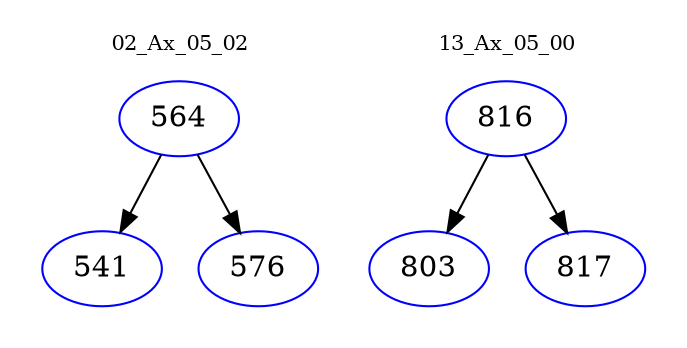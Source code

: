 digraph{
subgraph cluster_0 {
color = white
label = "02_Ax_05_02";
fontsize=10;
T0_564 [label="564", color="blue"]
T0_564 -> T0_541 [color="black"]
T0_541 [label="541", color="blue"]
T0_564 -> T0_576 [color="black"]
T0_576 [label="576", color="blue"]
}
subgraph cluster_1 {
color = white
label = "13_Ax_05_00";
fontsize=10;
T1_816 [label="816", color="blue"]
T1_816 -> T1_803 [color="black"]
T1_803 [label="803", color="blue"]
T1_816 -> T1_817 [color="black"]
T1_817 [label="817", color="blue"]
}
}

